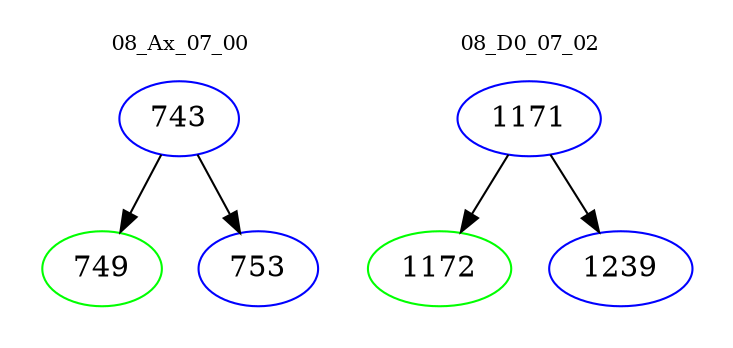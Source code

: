 digraph{
subgraph cluster_0 {
color = white
label = "08_Ax_07_00";
fontsize=10;
T0_743 [label="743", color="blue"]
T0_743 -> T0_749 [color="black"]
T0_749 [label="749", color="green"]
T0_743 -> T0_753 [color="black"]
T0_753 [label="753", color="blue"]
}
subgraph cluster_1 {
color = white
label = "08_D0_07_02";
fontsize=10;
T1_1171 [label="1171", color="blue"]
T1_1171 -> T1_1172 [color="black"]
T1_1172 [label="1172", color="green"]
T1_1171 -> T1_1239 [color="black"]
T1_1239 [label="1239", color="blue"]
}
}

